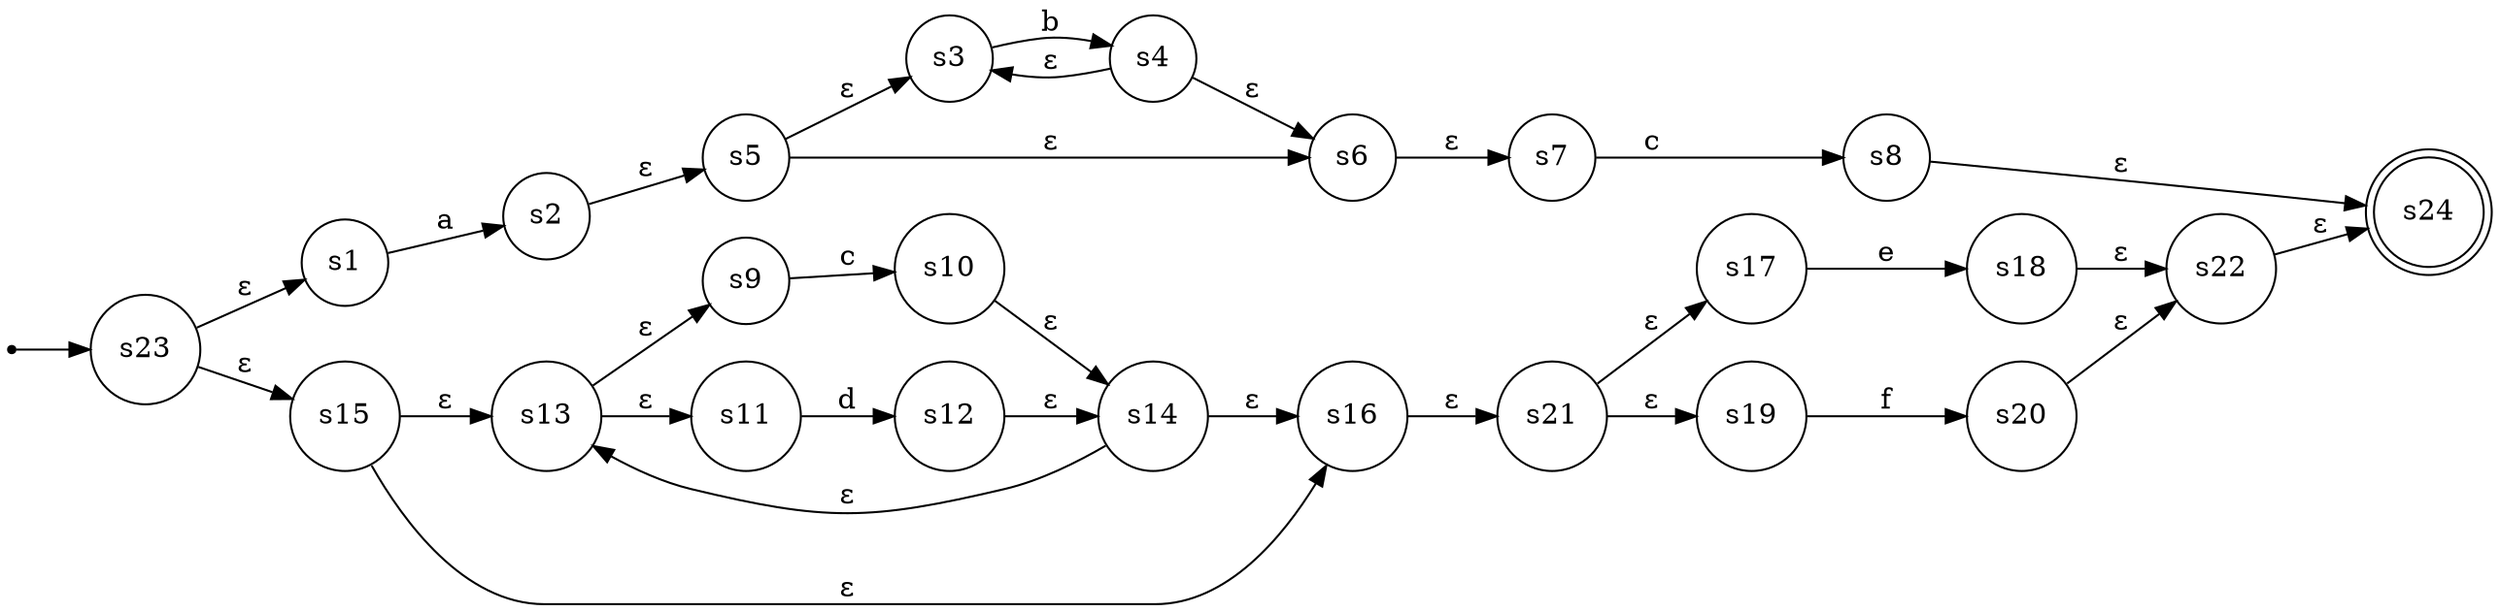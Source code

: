digraph Automaton {
    rankdir=LR;
    node [shape=circle];

    __start__ [shape=point];
    __start__ -> s23;
    s24 [shape=doublecircle];
    s1 -> s2 [label="a"];
    s3 -> s4 [label="b"];
    s5 -> s6 [label="ε"];
    s5 -> s3 [label="ε"];
    s4 -> s6 [label="ε"];
    s4 -> s3 [label="ε"];
    s2 -> s5 [label="ε"];
    s7 -> s8 [label="c"];
    s6 -> s7 [label="ε"];
    s9 -> s10 [label="c"];
    s11 -> s12 [label="d"];
    s13 -> s9 [label="ε"];
    s13 -> s11 [label="ε"];
    s10 -> s14 [label="ε"];
    s12 -> s14 [label="ε"];
    s15 -> s16 [label="ε"];
    s15 -> s13 [label="ε"];
    s14 -> s16 [label="ε"];
    s14 -> s13 [label="ε"];
    s17 -> s18 [label="e"];
    s19 -> s20 [label="f"];
    s21 -> s17 [label="ε"];
    s21 -> s19 [label="ε"];
    s18 -> s22 [label="ε"];
    s20 -> s22 [label="ε"];
    s16 -> s21 [label="ε"];
    s23 -> s1 [label="ε"];
    s23 -> s15 [label="ε"];
    s8 -> s24 [label="ε"];
    s22 -> s24 [label="ε"];
}

